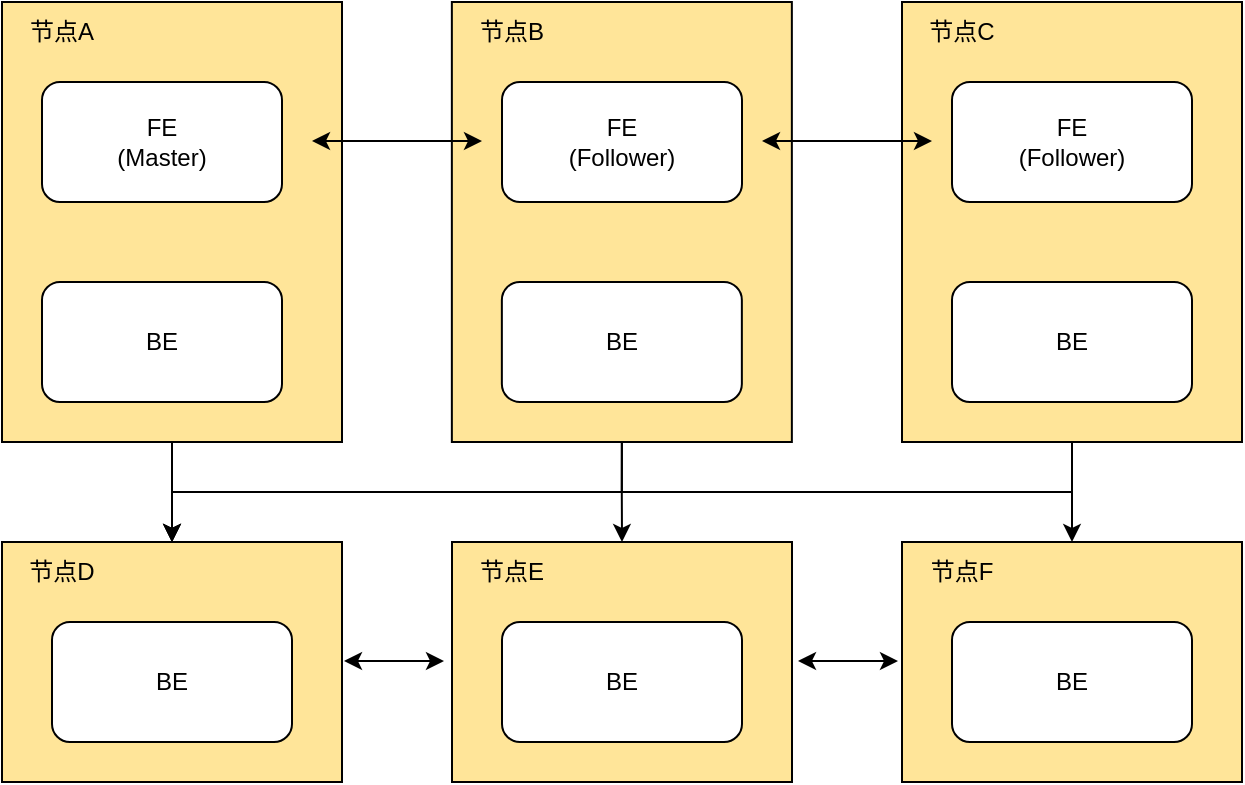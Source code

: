 <mxfile version="24.2.0" type="github">
  <diagram name="第 1 页" id="c7ig2iOH3oz3cOy5NmBh">
    <mxGraphModel dx="1386" dy="751" grid="1" gridSize="10" guides="1" tooltips="1" connect="1" arrows="1" fold="1" page="1" pageScale="1" pageWidth="827" pageHeight="1169" math="0" shadow="0">
      <root>
        <mxCell id="0" />
        <mxCell id="1" parent="0" />
        <mxCell id="OpGh4lrltSDLGC7K8_In-30" style="edgeStyle=orthogonalEdgeStyle;rounded=0;orthogonalLoop=1;jettySize=auto;html=1;exitX=0.5;exitY=1;exitDx=0;exitDy=0;entryX=0.5;entryY=0;entryDx=0;entryDy=0;" edge="1" parent="1" source="OpGh4lrltSDLGC7K8_In-1" target="OpGh4lrltSDLGC7K8_In-12">
          <mxGeometry relative="1" as="geometry" />
        </mxCell>
        <mxCell id="OpGh4lrltSDLGC7K8_In-1" value="" style="rounded=0;whiteSpace=wrap;html=1;fillColor=#FFE599;" vertex="1" parent="1">
          <mxGeometry x="320" y="140" width="170" height="220" as="geometry" />
        </mxCell>
        <mxCell id="OpGh4lrltSDLGC7K8_In-31" style="edgeStyle=orthogonalEdgeStyle;rounded=0;orthogonalLoop=1;jettySize=auto;html=1;exitX=0.5;exitY=1;exitDx=0;exitDy=0;entryX=0.5;entryY=0;entryDx=0;entryDy=0;" edge="1" parent="1" source="OpGh4lrltSDLGC7K8_In-10" target="OpGh4lrltSDLGC7K8_In-12">
          <mxGeometry relative="1" as="geometry" />
        </mxCell>
        <mxCell id="OpGh4lrltSDLGC7K8_In-33" style="edgeStyle=orthogonalEdgeStyle;rounded=0;orthogonalLoop=1;jettySize=auto;html=1;exitX=0.5;exitY=1;exitDx=0;exitDy=0;entryX=0.5;entryY=0;entryDx=0;entryDy=0;" edge="1" parent="1" source="OpGh4lrltSDLGC7K8_In-10" target="OpGh4lrltSDLGC7K8_In-13">
          <mxGeometry relative="1" as="geometry" />
        </mxCell>
        <mxCell id="OpGh4lrltSDLGC7K8_In-10" value="" style="rounded=0;whiteSpace=wrap;html=1;fillColor=#FFE599;" vertex="1" parent="1">
          <mxGeometry x="544.93" y="140" width="170" height="220" as="geometry" />
        </mxCell>
        <mxCell id="OpGh4lrltSDLGC7K8_In-32" style="edgeStyle=orthogonalEdgeStyle;rounded=0;orthogonalLoop=1;jettySize=auto;html=1;exitX=0.5;exitY=1;exitDx=0;exitDy=0;entryX=0.5;entryY=0;entryDx=0;entryDy=0;" edge="1" parent="1" source="OpGh4lrltSDLGC7K8_In-11" target="OpGh4lrltSDLGC7K8_In-12">
          <mxGeometry relative="1" as="geometry" />
        </mxCell>
        <mxCell id="OpGh4lrltSDLGC7K8_In-34" style="edgeStyle=orthogonalEdgeStyle;rounded=0;orthogonalLoop=1;jettySize=auto;html=1;exitX=0.5;exitY=1;exitDx=0;exitDy=0;entryX=0.5;entryY=0;entryDx=0;entryDy=0;" edge="1" parent="1" source="OpGh4lrltSDLGC7K8_In-11" target="OpGh4lrltSDLGC7K8_In-14">
          <mxGeometry relative="1" as="geometry" />
        </mxCell>
        <mxCell id="OpGh4lrltSDLGC7K8_In-11" value="" style="rounded=0;whiteSpace=wrap;html=1;fillColor=#FFE599;" vertex="1" parent="1">
          <mxGeometry x="770" y="140" width="170" height="220" as="geometry" />
        </mxCell>
        <mxCell id="OpGh4lrltSDLGC7K8_In-12" value="" style="rounded=0;whiteSpace=wrap;html=1;fillColor=#FFE599;" vertex="1" parent="1">
          <mxGeometry x="320" y="410" width="170" height="120" as="geometry" />
        </mxCell>
        <mxCell id="OpGh4lrltSDLGC7K8_In-13" value="" style="rounded=0;whiteSpace=wrap;html=1;fillColor=#FFE599;" vertex="1" parent="1">
          <mxGeometry x="545" y="410" width="170" height="120" as="geometry" />
        </mxCell>
        <mxCell id="OpGh4lrltSDLGC7K8_In-14" value="" style="rounded=0;whiteSpace=wrap;html=1;fillColor=#FFE599;" vertex="1" parent="1">
          <mxGeometry x="770" y="410" width="170" height="120" as="geometry" />
        </mxCell>
        <mxCell id="OpGh4lrltSDLGC7K8_In-15" value="节点A" style="text;html=1;align=center;verticalAlign=middle;whiteSpace=wrap;rounded=0;" vertex="1" parent="1">
          <mxGeometry x="320" y="140" width="60" height="30" as="geometry" />
        </mxCell>
        <mxCell id="OpGh4lrltSDLGC7K8_In-16" value="节点B" style="text;html=1;align=center;verticalAlign=middle;whiteSpace=wrap;rounded=0;" vertex="1" parent="1">
          <mxGeometry x="544.93" y="140" width="60" height="30" as="geometry" />
        </mxCell>
        <mxCell id="OpGh4lrltSDLGC7K8_In-17" value="节点C" style="text;html=1;align=center;verticalAlign=middle;whiteSpace=wrap;rounded=0;" vertex="1" parent="1">
          <mxGeometry x="770" y="140" width="60" height="30" as="geometry" />
        </mxCell>
        <mxCell id="OpGh4lrltSDLGC7K8_In-18" value="节点D" style="text;html=1;align=center;verticalAlign=middle;whiteSpace=wrap;rounded=0;" vertex="1" parent="1">
          <mxGeometry x="320" y="410" width="60" height="30" as="geometry" />
        </mxCell>
        <mxCell id="OpGh4lrltSDLGC7K8_In-19" value="节点E" style="text;html=1;align=center;verticalAlign=middle;whiteSpace=wrap;rounded=0;" vertex="1" parent="1">
          <mxGeometry x="545" y="410" width="60" height="30" as="geometry" />
        </mxCell>
        <mxCell id="OpGh4lrltSDLGC7K8_In-20" value="节点F" style="text;html=1;align=center;verticalAlign=middle;whiteSpace=wrap;rounded=0;" vertex="1" parent="1">
          <mxGeometry x="770" y="410" width="60" height="30" as="geometry" />
        </mxCell>
        <mxCell id="OpGh4lrltSDLGC7K8_In-21" value="FE&lt;div&gt;(Master)&lt;/div&gt;" style="rounded=1;whiteSpace=wrap;html=1;" vertex="1" parent="1">
          <mxGeometry x="340" y="180" width="120" height="60" as="geometry" />
        </mxCell>
        <mxCell id="OpGh4lrltSDLGC7K8_In-22" value="FE&lt;div&gt;(Follower)&lt;/div&gt;" style="rounded=1;whiteSpace=wrap;html=1;" vertex="1" parent="1">
          <mxGeometry x="570" y="180" width="120" height="60" as="geometry" />
        </mxCell>
        <mxCell id="OpGh4lrltSDLGC7K8_In-23" value="FE&lt;div&gt;(Follower)&lt;/div&gt;" style="rounded=1;whiteSpace=wrap;html=1;" vertex="1" parent="1">
          <mxGeometry x="795" y="180" width="120" height="60" as="geometry" />
        </mxCell>
        <mxCell id="OpGh4lrltSDLGC7K8_In-24" value="BE" style="rounded=1;whiteSpace=wrap;html=1;" vertex="1" parent="1">
          <mxGeometry x="345" y="450" width="120" height="60" as="geometry" />
        </mxCell>
        <mxCell id="OpGh4lrltSDLGC7K8_In-25" value="BE" style="rounded=1;whiteSpace=wrap;html=1;" vertex="1" parent="1">
          <mxGeometry x="570" y="450" width="120" height="60" as="geometry" />
        </mxCell>
        <mxCell id="OpGh4lrltSDLGC7K8_In-26" value="BE" style="rounded=1;whiteSpace=wrap;html=1;" vertex="1" parent="1">
          <mxGeometry x="795" y="450" width="120" height="60" as="geometry" />
        </mxCell>
        <mxCell id="OpGh4lrltSDLGC7K8_In-35" value="" style="endArrow=classic;startArrow=classic;html=1;rounded=0;" edge="1" parent="1">
          <mxGeometry width="50" height="50" relative="1" as="geometry">
            <mxPoint x="491" y="469.5" as="sourcePoint" />
            <mxPoint x="541" y="469.5" as="targetPoint" />
          </mxGeometry>
        </mxCell>
        <mxCell id="OpGh4lrltSDLGC7K8_In-36" value="" style="endArrow=classic;startArrow=classic;html=1;rounded=0;" edge="1" parent="1">
          <mxGeometry width="50" height="50" relative="1" as="geometry">
            <mxPoint x="718" y="469.5" as="sourcePoint" />
            <mxPoint x="768" y="469.5" as="targetPoint" />
          </mxGeometry>
        </mxCell>
        <mxCell id="OpGh4lrltSDLGC7K8_In-38" value="BE" style="rounded=1;whiteSpace=wrap;html=1;" vertex="1" parent="1">
          <mxGeometry x="340" y="280" width="120" height="60" as="geometry" />
        </mxCell>
        <mxCell id="OpGh4lrltSDLGC7K8_In-39" value="BE" style="rounded=1;whiteSpace=wrap;html=1;" vertex="1" parent="1">
          <mxGeometry x="569.93" y="280" width="120" height="60" as="geometry" />
        </mxCell>
        <mxCell id="OpGh4lrltSDLGC7K8_In-40" value="BE" style="rounded=1;whiteSpace=wrap;html=1;" vertex="1" parent="1">
          <mxGeometry x="795" y="280" width="120" height="60" as="geometry" />
        </mxCell>
        <mxCell id="OpGh4lrltSDLGC7K8_In-43" value="" style="endArrow=classic;startArrow=classic;html=1;rounded=0;" edge="1" parent="1">
          <mxGeometry width="50" height="50" relative="1" as="geometry">
            <mxPoint x="475" y="209.5" as="sourcePoint" />
            <mxPoint x="560" y="209.5" as="targetPoint" />
          </mxGeometry>
        </mxCell>
        <mxCell id="OpGh4lrltSDLGC7K8_In-44" value="" style="endArrow=classic;startArrow=classic;html=1;rounded=0;" edge="1" parent="1">
          <mxGeometry width="50" height="50" relative="1" as="geometry">
            <mxPoint x="700" y="209.5" as="sourcePoint" />
            <mxPoint x="785" y="209.5" as="targetPoint" />
          </mxGeometry>
        </mxCell>
      </root>
    </mxGraphModel>
  </diagram>
</mxfile>
